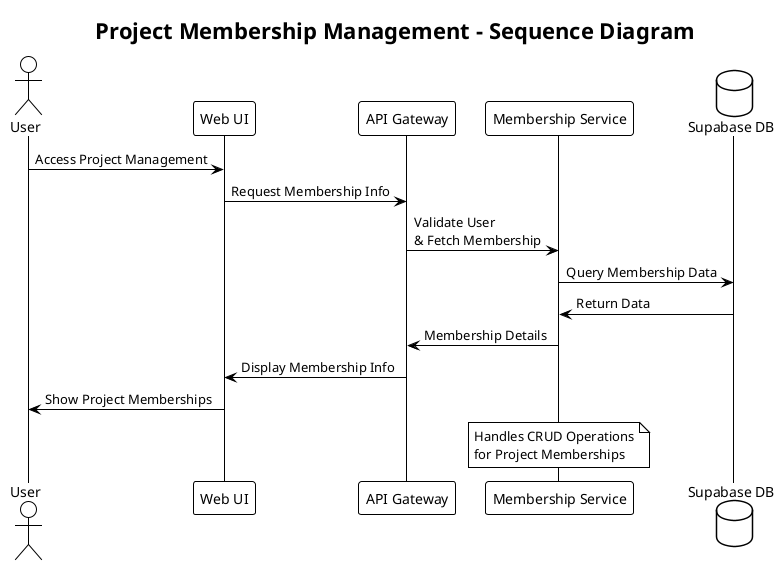 @startuml
!theme plain

title Project Membership Management - Sequence Diagram

actor User
participant "Web UI" as UI
participant "API Gateway" as API
participant "Membership Service" as Membership
database "Supabase DB" as DB

User -> UI : Access Project Management
UI -> API : Request Membership Info
API -> Membership : Validate User\n& Fetch Membership
Membership -> DB : Query Membership Data
DB -> Membership : Return Data
Membership -> API : Membership Details
API -> UI : Display Membership Info
UI -> User : Show Project Memberships

note over Membership : Handles CRUD Operations\nfor Project Memberships

@enduml